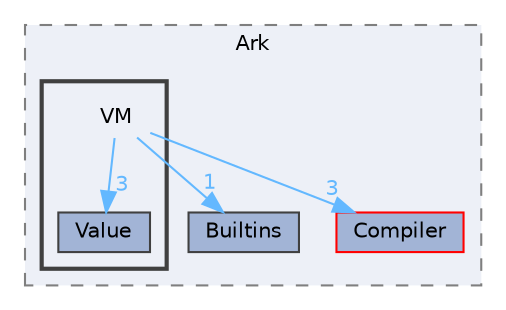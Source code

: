 digraph "/Users/fola/Documents/ArkScript/Ark/include/Ark/VM"
{
 // INTERACTIVE_SVG=YES
 // LATEX_PDF_SIZE
  bgcolor="transparent";
  edge [fontname=Helvetica,fontsize=10,labelfontname=Helvetica,labelfontsize=10];
  node [fontname=Helvetica,fontsize=10,shape=box,height=0.2,width=0.4];
  compound=true
  subgraph clusterdir_a8b6c64285bf9ac60f50770eb2fc48b5 {
    graph [ bgcolor="#edf0f7", pencolor="grey50", label="Ark", fontname=Helvetica,fontsize=10 style="filled,dashed", URL="dir_a8b6c64285bf9ac60f50770eb2fc48b5.html",tooltip=""]
  dir_e4e3cacaa047e3554112dad79d53bc60 [label="Builtins", fillcolor="#a2b4d6", color="grey25", style="filled", URL="dir_e4e3cacaa047e3554112dad79d53bc60.html",tooltip=""];
  dir_e4f19535f57335fb80a0267cec25bf70 [label="Compiler", fillcolor="#a2b4d6", color="red", style="filled", URL="dir_e4f19535f57335fb80a0267cec25bf70.html",tooltip=""];
  subgraph clusterdir_222307dbf92126e8e24c7a501f533901 {
    graph [ bgcolor="#edf0f7", pencolor="grey25", label="", fontname=Helvetica,fontsize=10 style="filled,bold", URL="dir_222307dbf92126e8e24c7a501f533901.html",tooltip=""]
    dir_222307dbf92126e8e24c7a501f533901 [shape=plaintext, label="VM"];
  dir_8b24a7a1990a673376c80714d0238024 [label="Value", fillcolor="#a2b4d6", color="grey25", style="filled", URL="dir_8b24a7a1990a673376c80714d0238024.html",tooltip=""];
  }
  }
  dir_222307dbf92126e8e24c7a501f533901->dir_8b24a7a1990a673376c80714d0238024 [headlabel="3", labeldistance=1.5 headhref="dir_000043_000041.html" href="dir_000043_000041.html" color="steelblue1" fontcolor="steelblue1"];
  dir_222307dbf92126e8e24c7a501f533901->dir_e4e3cacaa047e3554112dad79d53bc60 [headlabel="1", labeldistance=1.5 headhref="dir_000043_000006.html" href="dir_000043_000006.html" color="steelblue1" fontcolor="steelblue1"];
  dir_222307dbf92126e8e24c7a501f533901->dir_e4f19535f57335fb80a0267cec25bf70 [headlabel="3", labeldistance=1.5 headhref="dir_000043_000008.html" href="dir_000043_000008.html" color="steelblue1" fontcolor="steelblue1"];
}
